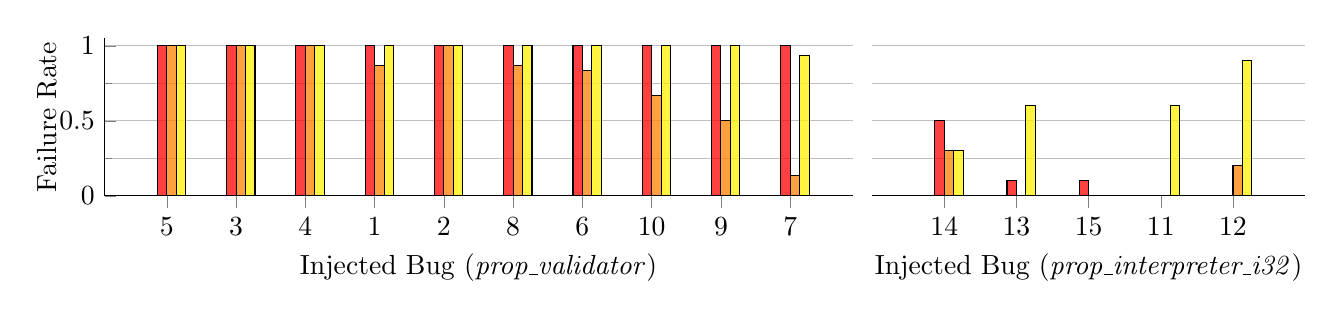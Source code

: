 \begin{tikzpicture}
  \pgfplotsset{
    scale only axis,
  }

  \begin{axis}[
      height=2cm,
      width=9.5cm,
      ybar=0cm,
      bar width=0.12cm,
      ylabel style={yshift=-2mm},
      enlarge x limits=0.1,
      axis y line*=left,
      axis x line*=bottom,
      xmin=1, xmax=10,
      ymin=0, ymax=1.05,
      xtick={1, 2, ..., 10},
      xlabel={Injected Bug (\emph{prop\_validator})},
      ytick={0.0, 0.5, 1.0},
      xticklabels={5, 3, 4, 1, 2, 8, 6, 10, 9, 7},
      minor y tick num=1,
      ylabel={Failure Rate},
      ymajorgrids={true},
      yminorgrids={true},
      legend style={
        legend columns=-1,
        draw=none,
        at={ (0.5,-0.2) },
        anchor=north
      },
      legend style={/tikz/every even column/.append style={column sep=0.2cm}}]
    ]
    % MTTF QuickCheck
    \addplot[fill=cyan, fill opacity=0.75] coordinates {
      (4  , 0)
      (5  , 0)
      (2  , 0)
      (3  , 0)
      (1  , 0)
      (7  , 0)
      (10 , 0)
      (6  , 0)
      (9  , 0)
      (8  , 0)
    };

    % MTTF Mutagen (all heuristics)
    \addplot[fill=red, fill opacity=0.75] coordinates {
      (4  , 1)
      (5  , 1)
      (2  , 1)
      (3  , 1)
      (1  , 1)
      (7  , 1)
      (10 , 1)
      (6  , 1)
      (9  , 1)
      (8  , 1)
    };

    % Mutagen (no FIFO)
    \addplot[fill=orange, fill opacity=0.75] coordinates {
      (4  , 0.867)
      (5  , 1          )
      (2  , 1          )
      (3  , 1          )
      (1  , 1          )
      (7  , 0.833)
      (10 , 0.133)
      (6  , 0.867)
      (9  , 0.5        )
      (8  , 0.667)
    };

    % Mutagen (no reset, 25 random mutations)
    \addplot[fill=yellow, fill opacity=0.75] coordinates {
      (4  , 1)
      (5  , 1)
      (2  , 1)
      (3  , 1)
      (1  , 1)
      (7  , 1)
      (10 , 0.933)
      (6  , 1)
      (9  , 1)
      (8  , 1)
    };

    % % Mutagen (no inheritance)
    % \addplot[fill=lime, fill opacity=0.75] coordinates {
    %   (4  , 1)
    %   (5  , 1)
    %   (2  , 1)
    %   (3  , 1)
    %   (1  , 1)
    %   (7  , 1)
    %   (10 , 1)
    %   (6  , 1)
    %   (9  , 1)
    %   (8  , 1)
    % };

  \end{axis}

\end{tikzpicture}%
\begin{tikzpicture}
  \pgfplotsset{
    scale only axis,
  }

  \begin{axis}[
      height=2cm,
      width=5.5cm,
      ybar=0cm,
      bar width=0.12cm,
      ylabel style={yshift=-5mm},
      enlarge x limits=0.25,
      axis y line*=left,
      axis x line*=bottom,
      xmin=11, xmax=15,
      ymin=0, ymax=1.05,
      xtick={11, 12, ..., 15},
      y axis line style= { draw opacity=0 },
      ytick={0.0, 0.5, 1.0},
      minor y tick num=1,
      xlabel={Injected Bug (\emph{prop\_interpreter\_i32})},
      ytick style={draw=none},
      yticklabels={,,},
      xticklabels={14,13,15,11,12},
      ymajorgrids={true},
      yminorgrids={true},
      legend style={
        legend columns=-1,
        draw=none,
        at={ (0.5,-0.2) },
        anchor=north
      },
      legend style={/tikz/every even column/.append style={column sep=0.2cm}}]
    ]
    % MTTF QuickCheck
    \addplot[fill=cyan, fill opacity=0.75] coordinates {
      (14, 0)
      (15, 0)
      (12, 0)
      (11, 0)
      (13, 0)
    };

    % MTTF Mutagen (all heuristics)
    \addplot[fill=red, fill opacity=0.75] coordinates {
      (14, 0)
      (15, 0)
      (12, 0.1)
      (11, 0.5)
      (13, 0.1)
    };

    % Mutagen (no FIFO)
    \addplot[fill=orange, fill opacity=0.75] coordinates {
      (14, 0 )
      (15, 0.2)
      (12, 0 )
      (11, 0.3)
      (13, 0 )
    };

    % Mutagen (no reset, 25 random mutations)
    \addplot[fill=yellow, fill opacity=0.75] coordinates {
      (14, 0.6)
      (15, 0.9)
      (12, 0.6)
      (11, 0.3)
      (13, 0)
    };

    % % Mutagen (no inheritance)
    % \addplot[fill=lime, fill opacity=0.75] coordinates {
    %   (14, 1)
    %   (15, 1)
    %   (12, 1)
    %   (11, 1)
    %   (13, 1)
    % };

  \end{axis}
\end{tikzpicture}
